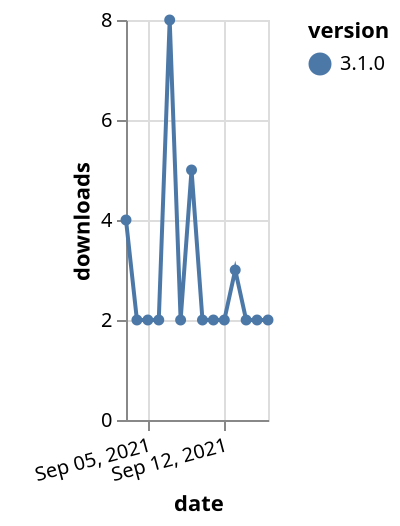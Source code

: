 {"$schema": "https://vega.github.io/schema/vega-lite/v5.json", "description": "A simple bar chart with embedded data.", "data": {"values": [{"date": "2021-09-03", "total": 8510, "delta": 4, "version": "3.1.0"}, {"date": "2021-09-04", "total": 8512, "delta": 2, "version": "3.1.0"}, {"date": "2021-09-05", "total": 8514, "delta": 2, "version": "3.1.0"}, {"date": "2021-09-06", "total": 8516, "delta": 2, "version": "3.1.0"}, {"date": "2021-09-07", "total": 8524, "delta": 8, "version": "3.1.0"}, {"date": "2021-09-08", "total": 8526, "delta": 2, "version": "3.1.0"}, {"date": "2021-09-09", "total": 8531, "delta": 5, "version": "3.1.0"}, {"date": "2021-09-10", "total": 8533, "delta": 2, "version": "3.1.0"}, {"date": "2021-09-11", "total": 8535, "delta": 2, "version": "3.1.0"}, {"date": "2021-09-12", "total": 8537, "delta": 2, "version": "3.1.0"}, {"date": "2021-09-13", "total": 8540, "delta": 3, "version": "3.1.0"}, {"date": "2021-09-14", "total": 8542, "delta": 2, "version": "3.1.0"}, {"date": "2021-09-15", "total": 8544, "delta": 2, "version": "3.1.0"}, {"date": "2021-09-16", "total": 8546, "delta": 2, "version": "3.1.0"}]}, "width": "container", "mark": {"type": "line", "point": {"filled": true}}, "encoding": {"x": {"field": "date", "type": "temporal", "timeUnit": "yearmonthdate", "title": "date", "axis": {"labelAngle": -15}}, "y": {"field": "delta", "type": "quantitative", "title": "downloads"}, "color": {"field": "version", "type": "nominal"}, "tooltip": {"field": "delta"}}}